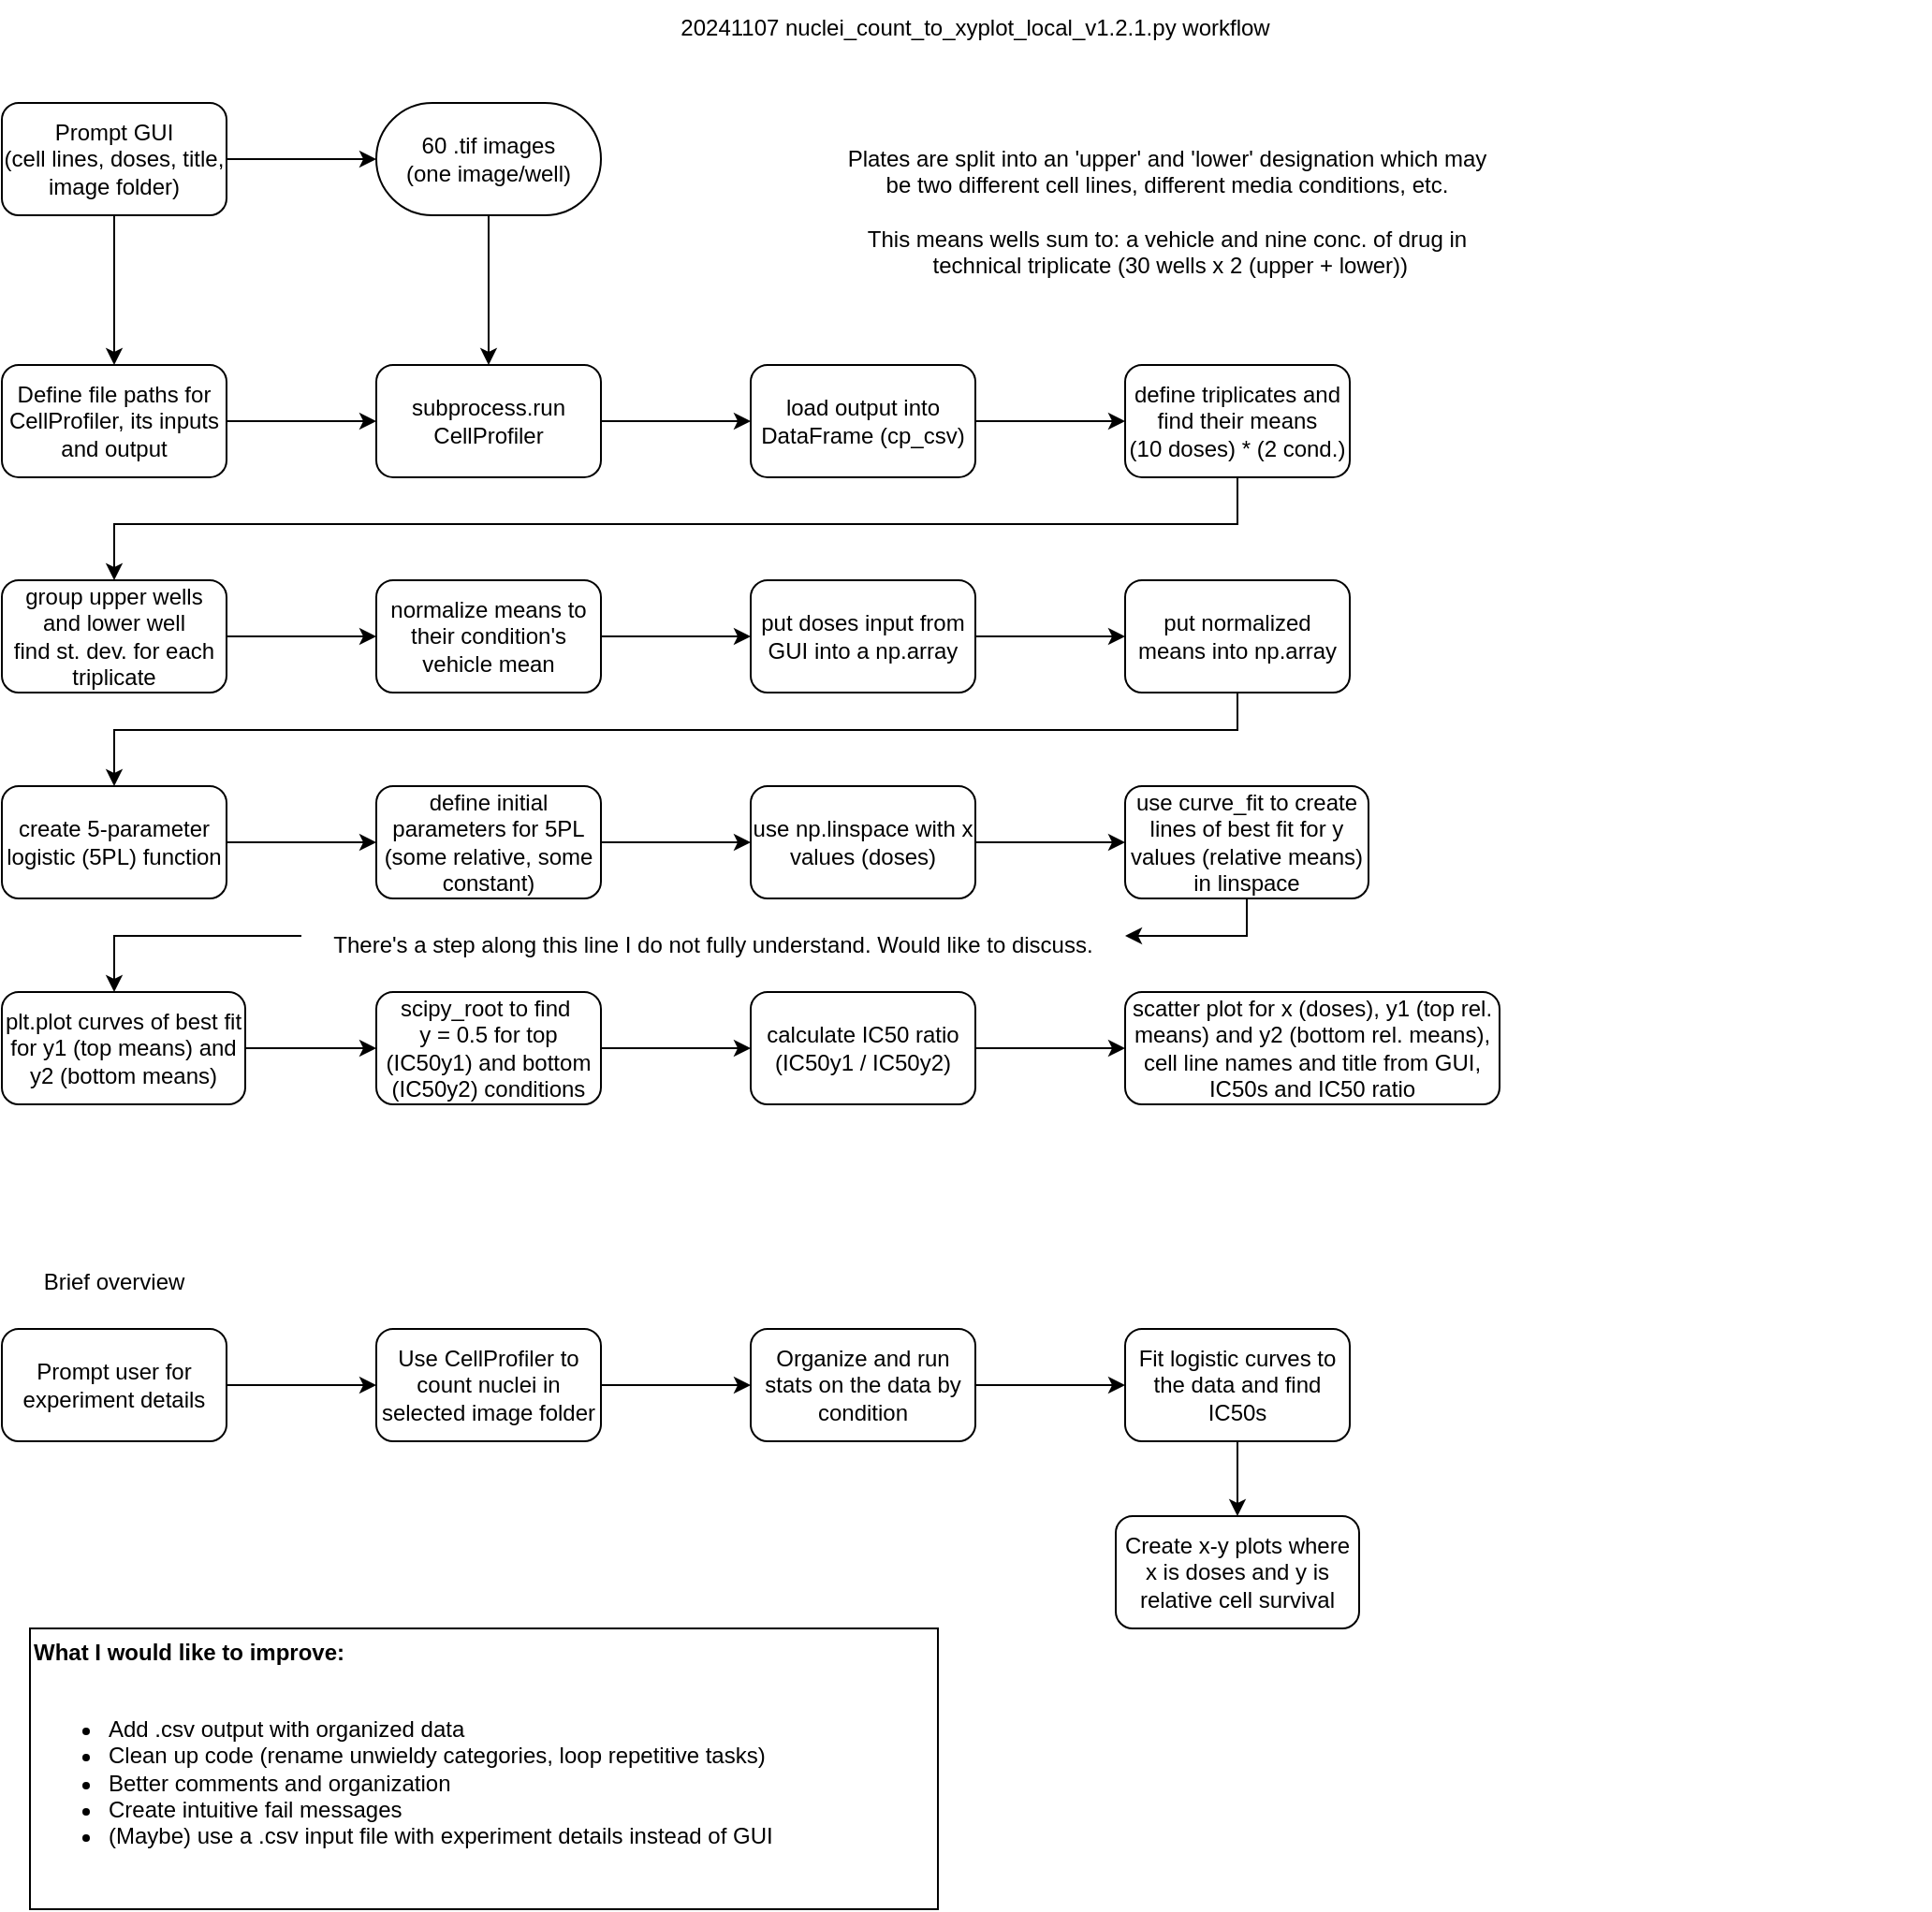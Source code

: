 <mxfile version="24.8.3">
  <diagram name="Page-1" id="u74PuvL5i9XdKXtWHOdk">
    <mxGraphModel dx="697" dy="634" grid="1" gridSize="10" guides="1" tooltips="1" connect="1" arrows="1" fold="1" page="1" pageScale="1" pageWidth="850" pageHeight="1100" math="0" shadow="0">
      <root>
        <mxCell id="0" />
        <mxCell id="1" parent="0" />
        <mxCell id="oTseqAAYHnmtsjDJyoBC-13" value="" style="edgeStyle=orthogonalEdgeStyle;rounded=0;orthogonalLoop=1;jettySize=auto;html=1;" edge="1" parent="1" source="oTseqAAYHnmtsjDJyoBC-2" target="oTseqAAYHnmtsjDJyoBC-10">
          <mxGeometry relative="1" as="geometry" />
        </mxCell>
        <mxCell id="oTseqAAYHnmtsjDJyoBC-2" value="&lt;div&gt;60 .tif images&lt;/div&gt;(one image/well)" style="rounded=1;whiteSpace=wrap;html=1;arcSize=50;" vertex="1" parent="1">
          <mxGeometry x="210" y="55" width="120" height="60" as="geometry" />
        </mxCell>
        <mxCell id="oTseqAAYHnmtsjDJyoBC-8" value="" style="edgeStyle=orthogonalEdgeStyle;rounded=0;orthogonalLoop=1;jettySize=auto;html=1;" edge="1" parent="1" source="oTseqAAYHnmtsjDJyoBC-4" target="oTseqAAYHnmtsjDJyoBC-7">
          <mxGeometry relative="1" as="geometry" />
        </mxCell>
        <mxCell id="oTseqAAYHnmtsjDJyoBC-12" value="" style="edgeStyle=orthogonalEdgeStyle;rounded=0;orthogonalLoop=1;jettySize=auto;html=1;" edge="1" parent="1" source="oTseqAAYHnmtsjDJyoBC-4" target="oTseqAAYHnmtsjDJyoBC-2">
          <mxGeometry relative="1" as="geometry" />
        </mxCell>
        <mxCell id="oTseqAAYHnmtsjDJyoBC-4" value="&lt;div&gt;Prompt GUI&lt;/div&gt;&lt;div&gt;(cell lines, doses, title, image folder)&lt;br&gt;&lt;/div&gt;" style="rounded=1;whiteSpace=wrap;html=1;" vertex="1" parent="1">
          <mxGeometry x="10" y="55" width="120" height="60" as="geometry" />
        </mxCell>
        <mxCell id="oTseqAAYHnmtsjDJyoBC-11" value="" style="edgeStyle=orthogonalEdgeStyle;rounded=0;orthogonalLoop=1;jettySize=auto;html=1;" edge="1" parent="1" source="oTseqAAYHnmtsjDJyoBC-7" target="oTseqAAYHnmtsjDJyoBC-10">
          <mxGeometry relative="1" as="geometry" />
        </mxCell>
        <mxCell id="oTseqAAYHnmtsjDJyoBC-7" value="Define file paths for CellProfiler, its inputs and output" style="whiteSpace=wrap;html=1;rounded=1;" vertex="1" parent="1">
          <mxGeometry x="10" y="195" width="120" height="60" as="geometry" />
        </mxCell>
        <mxCell id="oTseqAAYHnmtsjDJyoBC-9" value="20241107 nuclei_count_to_xyplot_local_v1.2.1.py workflow" style="text;html=1;align=center;verticalAlign=middle;whiteSpace=wrap;rounded=0;" vertex="1" parent="1">
          <mxGeometry x="20" width="1020" height="30" as="geometry" />
        </mxCell>
        <mxCell id="oTseqAAYHnmtsjDJyoBC-15" value="" style="edgeStyle=orthogonalEdgeStyle;rounded=0;orthogonalLoop=1;jettySize=auto;html=1;" edge="1" parent="1" source="oTseqAAYHnmtsjDJyoBC-10" target="oTseqAAYHnmtsjDJyoBC-14">
          <mxGeometry relative="1" as="geometry" />
        </mxCell>
        <mxCell id="oTseqAAYHnmtsjDJyoBC-10" value="subprocess.run CellProfiler" style="whiteSpace=wrap;html=1;rounded=1;" vertex="1" parent="1">
          <mxGeometry x="210" y="195" width="120" height="60" as="geometry" />
        </mxCell>
        <mxCell id="oTseqAAYHnmtsjDJyoBC-17" value="" style="edgeStyle=orthogonalEdgeStyle;rounded=0;orthogonalLoop=1;jettySize=auto;html=1;" edge="1" parent="1" source="oTseqAAYHnmtsjDJyoBC-14" target="oTseqAAYHnmtsjDJyoBC-16">
          <mxGeometry relative="1" as="geometry" />
        </mxCell>
        <mxCell id="oTseqAAYHnmtsjDJyoBC-14" value="load output into DataFrame (cp_csv)" style="rounded=1;whiteSpace=wrap;html=1;" vertex="1" parent="1">
          <mxGeometry x="410" y="195" width="120" height="60" as="geometry" />
        </mxCell>
        <mxCell id="oTseqAAYHnmtsjDJyoBC-19" value="" style="edgeStyle=orthogonalEdgeStyle;rounded=0;orthogonalLoop=1;jettySize=auto;html=1;" edge="1" parent="1" source="oTseqAAYHnmtsjDJyoBC-16" target="oTseqAAYHnmtsjDJyoBC-18">
          <mxGeometry relative="1" as="geometry">
            <Array as="points">
              <mxPoint x="670" y="280" />
              <mxPoint x="70" y="280" />
            </Array>
          </mxGeometry>
        </mxCell>
        <mxCell id="oTseqAAYHnmtsjDJyoBC-16" value="&lt;div&gt;define triplicates and find their means&lt;br&gt;&lt;/div&gt;&lt;div&gt;(10 doses) * (2 cond.)&lt;br&gt;&lt;/div&gt;" style="whiteSpace=wrap;html=1;rounded=1;" vertex="1" parent="1">
          <mxGeometry x="610" y="195" width="120" height="60" as="geometry" />
        </mxCell>
        <mxCell id="oTseqAAYHnmtsjDJyoBC-22" value="" style="edgeStyle=orthogonalEdgeStyle;rounded=0;orthogonalLoop=1;jettySize=auto;html=1;" edge="1" parent="1" source="oTseqAAYHnmtsjDJyoBC-18" target="oTseqAAYHnmtsjDJyoBC-21">
          <mxGeometry relative="1" as="geometry" />
        </mxCell>
        <mxCell id="oTseqAAYHnmtsjDJyoBC-18" value="&lt;div&gt;group upper wells and lower well&lt;/div&gt;&lt;div&gt;find st. dev. for each triplicate&lt;br&gt; &lt;/div&gt;" style="whiteSpace=wrap;html=1;rounded=1;" vertex="1" parent="1">
          <mxGeometry x="10" y="310" width="120" height="60" as="geometry" />
        </mxCell>
        <mxCell id="oTseqAAYHnmtsjDJyoBC-20" value="&lt;div&gt;Plates are split into an &#39;upper&#39; and &#39;lower&#39; designation which may be two different cell lines, different media conditions, etc.&lt;/div&gt;&lt;div&gt;&lt;br&gt;&lt;/div&gt;&lt;div&gt;This means wells sum to: a vehicle and nine conc. of drug in&lt;br&gt;&lt;/div&gt;&amp;nbsp;technical triplicate (30 wells x 2 (upper + lower))" style="text;html=1;align=center;verticalAlign=middle;whiteSpace=wrap;rounded=0;" vertex="1" parent="1">
          <mxGeometry x="460" y="50" width="345" height="125" as="geometry" />
        </mxCell>
        <mxCell id="oTseqAAYHnmtsjDJyoBC-24" value="" style="edgeStyle=orthogonalEdgeStyle;rounded=0;orthogonalLoop=1;jettySize=auto;html=1;" edge="1" parent="1" source="oTseqAAYHnmtsjDJyoBC-21" target="oTseqAAYHnmtsjDJyoBC-23">
          <mxGeometry relative="1" as="geometry" />
        </mxCell>
        <mxCell id="oTseqAAYHnmtsjDJyoBC-21" value="normalize means to their condition&#39;s vehicle mean" style="whiteSpace=wrap;html=1;rounded=1;" vertex="1" parent="1">
          <mxGeometry x="210" y="310" width="120" height="60" as="geometry" />
        </mxCell>
        <mxCell id="oTseqAAYHnmtsjDJyoBC-26" value="" style="edgeStyle=orthogonalEdgeStyle;rounded=0;orthogonalLoop=1;jettySize=auto;html=1;" edge="1" parent="1" source="oTseqAAYHnmtsjDJyoBC-23" target="oTseqAAYHnmtsjDJyoBC-25">
          <mxGeometry relative="1" as="geometry" />
        </mxCell>
        <mxCell id="oTseqAAYHnmtsjDJyoBC-23" value="put doses input from GUI into a np.array" style="whiteSpace=wrap;html=1;rounded=1;" vertex="1" parent="1">
          <mxGeometry x="410" y="310" width="120" height="60" as="geometry" />
        </mxCell>
        <mxCell id="oTseqAAYHnmtsjDJyoBC-28" value="" style="edgeStyle=orthogonalEdgeStyle;rounded=0;orthogonalLoop=1;jettySize=auto;html=1;" edge="1" parent="1" source="oTseqAAYHnmtsjDJyoBC-25" target="oTseqAAYHnmtsjDJyoBC-27">
          <mxGeometry relative="1" as="geometry">
            <Array as="points">
              <mxPoint x="670" y="390" />
              <mxPoint x="70" y="390" />
            </Array>
          </mxGeometry>
        </mxCell>
        <mxCell id="oTseqAAYHnmtsjDJyoBC-25" value="put normalized means into np.array" style="whiteSpace=wrap;html=1;rounded=1;" vertex="1" parent="1">
          <mxGeometry x="610" y="310" width="120" height="60" as="geometry" />
        </mxCell>
        <mxCell id="oTseqAAYHnmtsjDJyoBC-30" value="" style="edgeStyle=orthogonalEdgeStyle;rounded=0;orthogonalLoop=1;jettySize=auto;html=1;" edge="1" parent="1" source="oTseqAAYHnmtsjDJyoBC-27" target="oTseqAAYHnmtsjDJyoBC-29">
          <mxGeometry relative="1" as="geometry" />
        </mxCell>
        <mxCell id="oTseqAAYHnmtsjDJyoBC-27" value="create 5-parameter logistic (5PL) function" style="whiteSpace=wrap;html=1;rounded=1;" vertex="1" parent="1">
          <mxGeometry x="10" y="420" width="120" height="60" as="geometry" />
        </mxCell>
        <mxCell id="oTseqAAYHnmtsjDJyoBC-32" value="" style="edgeStyle=orthogonalEdgeStyle;rounded=0;orthogonalLoop=1;jettySize=auto;html=1;" edge="1" parent="1" source="oTseqAAYHnmtsjDJyoBC-29" target="oTseqAAYHnmtsjDJyoBC-31">
          <mxGeometry relative="1" as="geometry" />
        </mxCell>
        <mxCell id="oTseqAAYHnmtsjDJyoBC-29" value="&lt;div&gt;define initial parameters for 5PL&lt;/div&gt;&lt;div&gt;(some relative, some constant)&lt;br&gt;&lt;/div&gt;" style="whiteSpace=wrap;html=1;rounded=1;" vertex="1" parent="1">
          <mxGeometry x="210" y="420" width="120" height="60" as="geometry" />
        </mxCell>
        <mxCell id="oTseqAAYHnmtsjDJyoBC-34" value="" style="edgeStyle=orthogonalEdgeStyle;rounded=0;orthogonalLoop=1;jettySize=auto;html=1;" edge="1" parent="1" source="oTseqAAYHnmtsjDJyoBC-31" target="oTseqAAYHnmtsjDJyoBC-33">
          <mxGeometry relative="1" as="geometry" />
        </mxCell>
        <mxCell id="oTseqAAYHnmtsjDJyoBC-31" value="use np.linspace with x values (doses)" style="whiteSpace=wrap;html=1;rounded=1;" vertex="1" parent="1">
          <mxGeometry x="410" y="420" width="120" height="60" as="geometry" />
        </mxCell>
        <mxCell id="oTseqAAYHnmtsjDJyoBC-36" value="" style="edgeStyle=orthogonalEdgeStyle;rounded=0;orthogonalLoop=1;jettySize=auto;html=1;" edge="1" parent="1" source="oTseqAAYHnmtsjDJyoBC-48" target="oTseqAAYHnmtsjDJyoBC-35">
          <mxGeometry relative="1" as="geometry">
            <Array as="points">
              <mxPoint x="70" y="500" />
            </Array>
          </mxGeometry>
        </mxCell>
        <mxCell id="oTseqAAYHnmtsjDJyoBC-33" value="use curve_fit to create lines of best fit for y values (relative means) in linspace" style="whiteSpace=wrap;html=1;rounded=1;" vertex="1" parent="1">
          <mxGeometry x="610" y="420" width="130" height="60" as="geometry" />
        </mxCell>
        <mxCell id="oTseqAAYHnmtsjDJyoBC-43" value="" style="edgeStyle=orthogonalEdgeStyle;rounded=0;orthogonalLoop=1;jettySize=auto;html=1;" edge="1" parent="1" source="oTseqAAYHnmtsjDJyoBC-35" target="oTseqAAYHnmtsjDJyoBC-42">
          <mxGeometry relative="1" as="geometry" />
        </mxCell>
        <mxCell id="oTseqAAYHnmtsjDJyoBC-35" value="plt.plot curves of best fit for y1 (top means) and y2 (bottom means)" style="whiteSpace=wrap;html=1;rounded=1;" vertex="1" parent="1">
          <mxGeometry x="10" y="530" width="130" height="60" as="geometry" />
        </mxCell>
        <mxCell id="oTseqAAYHnmtsjDJyoBC-45" value="" style="edgeStyle=orthogonalEdgeStyle;rounded=0;orthogonalLoop=1;jettySize=auto;html=1;" edge="1" parent="1" source="oTseqAAYHnmtsjDJyoBC-42" target="oTseqAAYHnmtsjDJyoBC-44">
          <mxGeometry relative="1" as="geometry" />
        </mxCell>
        <mxCell id="oTseqAAYHnmtsjDJyoBC-42" value="&lt;div&gt;scipy_root to find&amp;nbsp;&lt;/div&gt;&lt;div&gt;y = 0.5 for top (IC50y1) and bottom (IC50y2) conditions&lt;/div&gt;" style="whiteSpace=wrap;html=1;rounded=1;" vertex="1" parent="1">
          <mxGeometry x="210" y="530" width="120" height="60" as="geometry" />
        </mxCell>
        <mxCell id="oTseqAAYHnmtsjDJyoBC-47" value="" style="edgeStyle=orthogonalEdgeStyle;rounded=0;orthogonalLoop=1;jettySize=auto;html=1;" edge="1" parent="1" source="oTseqAAYHnmtsjDJyoBC-44" target="oTseqAAYHnmtsjDJyoBC-46">
          <mxGeometry relative="1" as="geometry" />
        </mxCell>
        <mxCell id="oTseqAAYHnmtsjDJyoBC-44" value="calculate IC50 ratio (IC50y1 / IC50y2)" style="whiteSpace=wrap;html=1;rounded=1;" vertex="1" parent="1">
          <mxGeometry x="410" y="530" width="120" height="60" as="geometry" />
        </mxCell>
        <mxCell id="oTseqAAYHnmtsjDJyoBC-46" value="scatter plot for x (doses), y1 (top rel. means) and y2 (bottom rel. means), cell line names and title from GUI, IC50s and IC50 ratio" style="whiteSpace=wrap;html=1;rounded=1;" vertex="1" parent="1">
          <mxGeometry x="610" y="530" width="200" height="60" as="geometry" />
        </mxCell>
        <mxCell id="oTseqAAYHnmtsjDJyoBC-49" value="" style="edgeStyle=orthogonalEdgeStyle;rounded=0;orthogonalLoop=1;jettySize=auto;html=1;" edge="1" parent="1" source="oTseqAAYHnmtsjDJyoBC-33" target="oTseqAAYHnmtsjDJyoBC-48">
          <mxGeometry relative="1" as="geometry">
            <mxPoint x="675" y="480" as="sourcePoint" />
            <mxPoint x="70" y="530" as="targetPoint" />
            <Array as="points">
              <mxPoint x="675" y="500" />
            </Array>
          </mxGeometry>
        </mxCell>
        <mxCell id="oTseqAAYHnmtsjDJyoBC-48" value="There&#39;s a step along this line I do not fully understand. Would like to discuss." style="text;html=1;align=center;verticalAlign=middle;whiteSpace=wrap;rounded=0;" vertex="1" parent="1">
          <mxGeometry x="170" y="490" width="440" height="30" as="geometry" />
        </mxCell>
        <mxCell id="oTseqAAYHnmtsjDJyoBC-55" value="" style="edgeStyle=orthogonalEdgeStyle;rounded=0;orthogonalLoop=1;jettySize=auto;html=1;" edge="1" parent="1" source="oTseqAAYHnmtsjDJyoBC-50" target="oTseqAAYHnmtsjDJyoBC-54">
          <mxGeometry relative="1" as="geometry" />
        </mxCell>
        <mxCell id="oTseqAAYHnmtsjDJyoBC-50" value="Prompt user for experiment details" style="rounded=1;whiteSpace=wrap;html=1;" vertex="1" parent="1">
          <mxGeometry x="10" y="710" width="120" height="60" as="geometry" />
        </mxCell>
        <mxCell id="oTseqAAYHnmtsjDJyoBC-51" value="Brief overview" style="text;html=1;align=center;verticalAlign=middle;whiteSpace=wrap;rounded=0;" vertex="1" parent="1">
          <mxGeometry x="25" y="670" width="90" height="30" as="geometry" />
        </mxCell>
        <mxCell id="oTseqAAYHnmtsjDJyoBC-57" value="" style="edgeStyle=orthogonalEdgeStyle;rounded=0;orthogonalLoop=1;jettySize=auto;html=1;" edge="1" parent="1" source="oTseqAAYHnmtsjDJyoBC-54" target="oTseqAAYHnmtsjDJyoBC-56">
          <mxGeometry relative="1" as="geometry" />
        </mxCell>
        <mxCell id="oTseqAAYHnmtsjDJyoBC-54" value="Use CellProfiler to count nuclei in selected image folder" style="whiteSpace=wrap;html=1;rounded=1;" vertex="1" parent="1">
          <mxGeometry x="210" y="710" width="120" height="60" as="geometry" />
        </mxCell>
        <mxCell id="oTseqAAYHnmtsjDJyoBC-59" value="" style="edgeStyle=orthogonalEdgeStyle;rounded=0;orthogonalLoop=1;jettySize=auto;html=1;" edge="1" parent="1" source="oTseqAAYHnmtsjDJyoBC-56" target="oTseqAAYHnmtsjDJyoBC-58">
          <mxGeometry relative="1" as="geometry" />
        </mxCell>
        <mxCell id="oTseqAAYHnmtsjDJyoBC-56" value="Organize and run stats on the data by condition" style="whiteSpace=wrap;html=1;rounded=1;" vertex="1" parent="1">
          <mxGeometry x="410" y="710" width="120" height="60" as="geometry" />
        </mxCell>
        <mxCell id="oTseqAAYHnmtsjDJyoBC-61" value="" style="edgeStyle=orthogonalEdgeStyle;rounded=0;orthogonalLoop=1;jettySize=auto;html=1;" edge="1" parent="1" source="oTseqAAYHnmtsjDJyoBC-58" target="oTseqAAYHnmtsjDJyoBC-60">
          <mxGeometry relative="1" as="geometry">
            <Array as="points">
              <mxPoint x="670" y="790" />
              <mxPoint x="670" y="790" />
            </Array>
          </mxGeometry>
        </mxCell>
        <mxCell id="oTseqAAYHnmtsjDJyoBC-58" value="Fit logistic curves to the data and find IC50s" style="whiteSpace=wrap;html=1;rounded=1;" vertex="1" parent="1">
          <mxGeometry x="610" y="710" width="120" height="60" as="geometry" />
        </mxCell>
        <mxCell id="oTseqAAYHnmtsjDJyoBC-60" value="Create x-y plots where x is doses and y is relative cell survival" style="whiteSpace=wrap;html=1;rounded=1;" vertex="1" parent="1">
          <mxGeometry x="605" y="810" width="130" height="60" as="geometry" />
        </mxCell>
        <mxCell id="oTseqAAYHnmtsjDJyoBC-70" value="&lt;div align=&quot;left&quot;&gt;&lt;b&gt;What I would like to improve:&lt;/b&gt;&lt;/div&gt;&lt;div align=&quot;left&quot;&gt;&lt;b&gt;&lt;br&gt;&lt;/b&gt;&lt;/div&gt;&lt;div align=&quot;left&quot;&gt;&lt;ul&gt;&lt;li&gt;Add .csv output with organized data&lt;/li&gt;&lt;li&gt;Clean up code (rename unwieldy categories, loop repetitive tasks)&lt;/li&gt;&lt;li&gt;Better comments and organization&lt;br&gt;&lt;/li&gt;&lt;li&gt;Create intuitive fail messages&lt;/li&gt;&lt;li&gt;(Maybe) use a .csv input file with experiment details instead of GUI&lt;/li&gt;&lt;/ul&gt;&lt;/div&gt;&lt;div&gt;&lt;br&gt;&lt;/div&gt;" style="rounded=0;whiteSpace=wrap;html=1;align=left;" vertex="1" parent="1">
          <mxGeometry x="25" y="870" width="485" height="150" as="geometry" />
        </mxCell>
      </root>
    </mxGraphModel>
  </diagram>
</mxfile>
